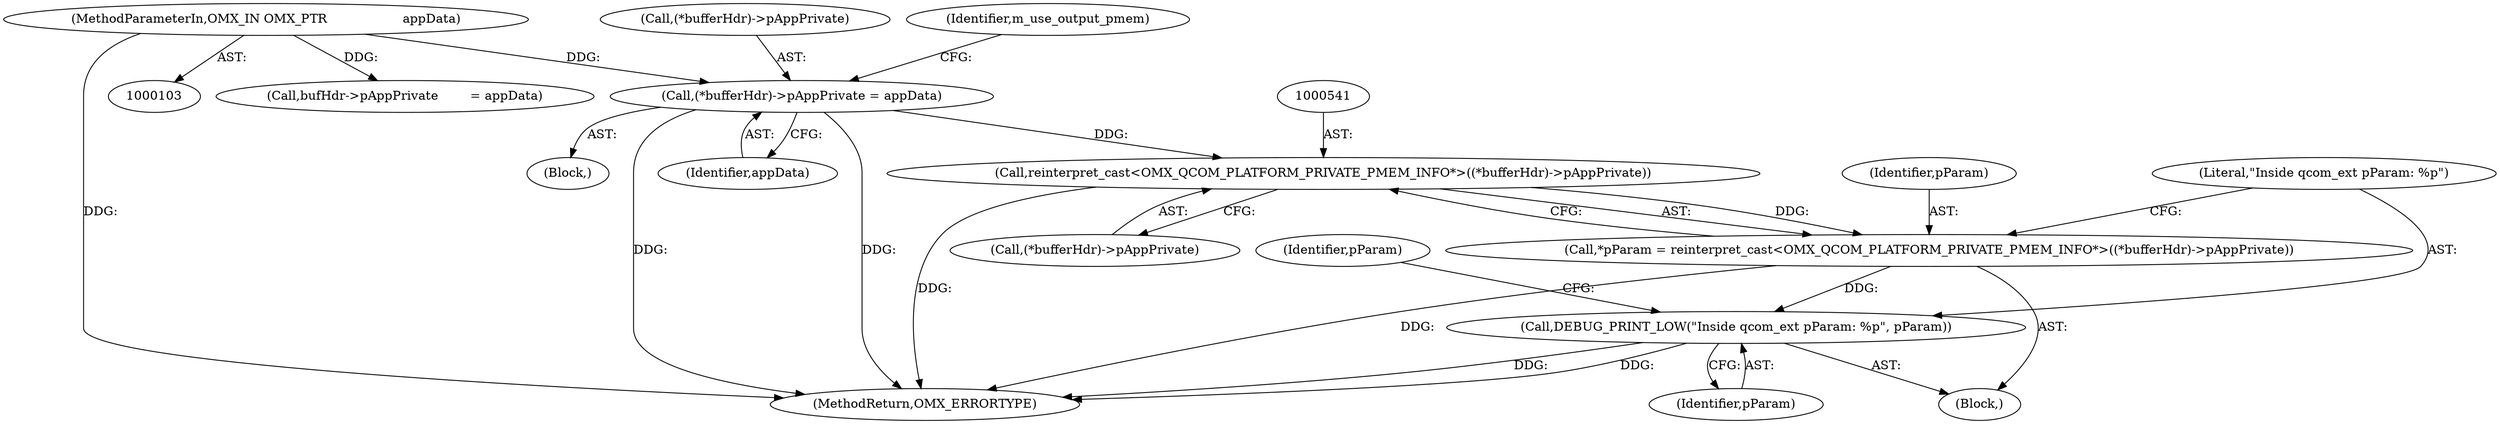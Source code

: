 digraph "0_Android_7558d03e6498e970b761aa44fff6b2c659202d95_2@pointer" {
"1000540" [label="(Call,reinterpret_cast<OMX_QCOM_PLATFORM_PRIVATE_PMEM_INFO*>((*bufferHdr)->pAppPrivate))"];
"1000385" [label="(Call,(*bufferHdr)->pAppPrivate = appData)"];
"1000107" [label="(MethodParameterIn,OMX_IN OMX_PTR                   appData)"];
"1000538" [label="(Call,*pParam = reinterpret_cast<OMX_QCOM_PLATFORM_PRIVATE_PMEM_INFO*>((*bufferHdr)->pAppPrivate))"];
"1000546" [label="(Call,DEBUG_PRINT_LOW(\"Inside qcom_ext pParam: %p\", pParam))"];
"1000280" [label="(Call,bufHdr->pAppPrivate        = appData)"];
"1000548" [label="(Identifier,pParam)"];
"1000390" [label="(Identifier,appData)"];
"1000542" [label="(Call,(*bufferHdr)->pAppPrivate)"];
"1000386" [label="(Call,(*bufferHdr)->pAppPrivate)"];
"1000547" [label="(Literal,\"Inside qcom_ext pParam: %p\")"];
"1000107" [label="(MethodParameterIn,OMX_IN OMX_PTR                   appData)"];
"1000370" [label="(Block,)"];
"1000651" [label="(MethodReturn,OMX_ERRORTYPE)"];
"1000540" [label="(Call,reinterpret_cast<OMX_QCOM_PLATFORM_PRIVATE_PMEM_INFO*>((*bufferHdr)->pAppPrivate))"];
"1000385" [label="(Call,(*bufferHdr)->pAppPrivate = appData)"];
"1000393" [label="(Identifier,m_use_output_pmem)"];
"1000536" [label="(Block,)"];
"1000539" [label="(Identifier,pParam)"];
"1000538" [label="(Call,*pParam = reinterpret_cast<OMX_QCOM_PLATFORM_PRIVATE_PMEM_INFO*>((*bufferHdr)->pAppPrivate))"];
"1000546" [label="(Call,DEBUG_PRINT_LOW(\"Inside qcom_ext pParam: %p\", pParam))"];
"1000550" [label="(Identifier,pParam)"];
"1000540" -> "1000538"  [label="AST: "];
"1000540" -> "1000542"  [label="CFG: "];
"1000541" -> "1000540"  [label="AST: "];
"1000542" -> "1000540"  [label="AST: "];
"1000538" -> "1000540"  [label="CFG: "];
"1000540" -> "1000651"  [label="DDG: "];
"1000540" -> "1000538"  [label="DDG: "];
"1000385" -> "1000540"  [label="DDG: "];
"1000385" -> "1000370"  [label="AST: "];
"1000385" -> "1000390"  [label="CFG: "];
"1000386" -> "1000385"  [label="AST: "];
"1000390" -> "1000385"  [label="AST: "];
"1000393" -> "1000385"  [label="CFG: "];
"1000385" -> "1000651"  [label="DDG: "];
"1000385" -> "1000651"  [label="DDG: "];
"1000107" -> "1000385"  [label="DDG: "];
"1000107" -> "1000103"  [label="AST: "];
"1000107" -> "1000651"  [label="DDG: "];
"1000107" -> "1000280"  [label="DDG: "];
"1000538" -> "1000536"  [label="AST: "];
"1000539" -> "1000538"  [label="AST: "];
"1000547" -> "1000538"  [label="CFG: "];
"1000538" -> "1000651"  [label="DDG: "];
"1000538" -> "1000546"  [label="DDG: "];
"1000546" -> "1000536"  [label="AST: "];
"1000546" -> "1000548"  [label="CFG: "];
"1000547" -> "1000546"  [label="AST: "];
"1000548" -> "1000546"  [label="AST: "];
"1000550" -> "1000546"  [label="CFG: "];
"1000546" -> "1000651"  [label="DDG: "];
"1000546" -> "1000651"  [label="DDG: "];
}
